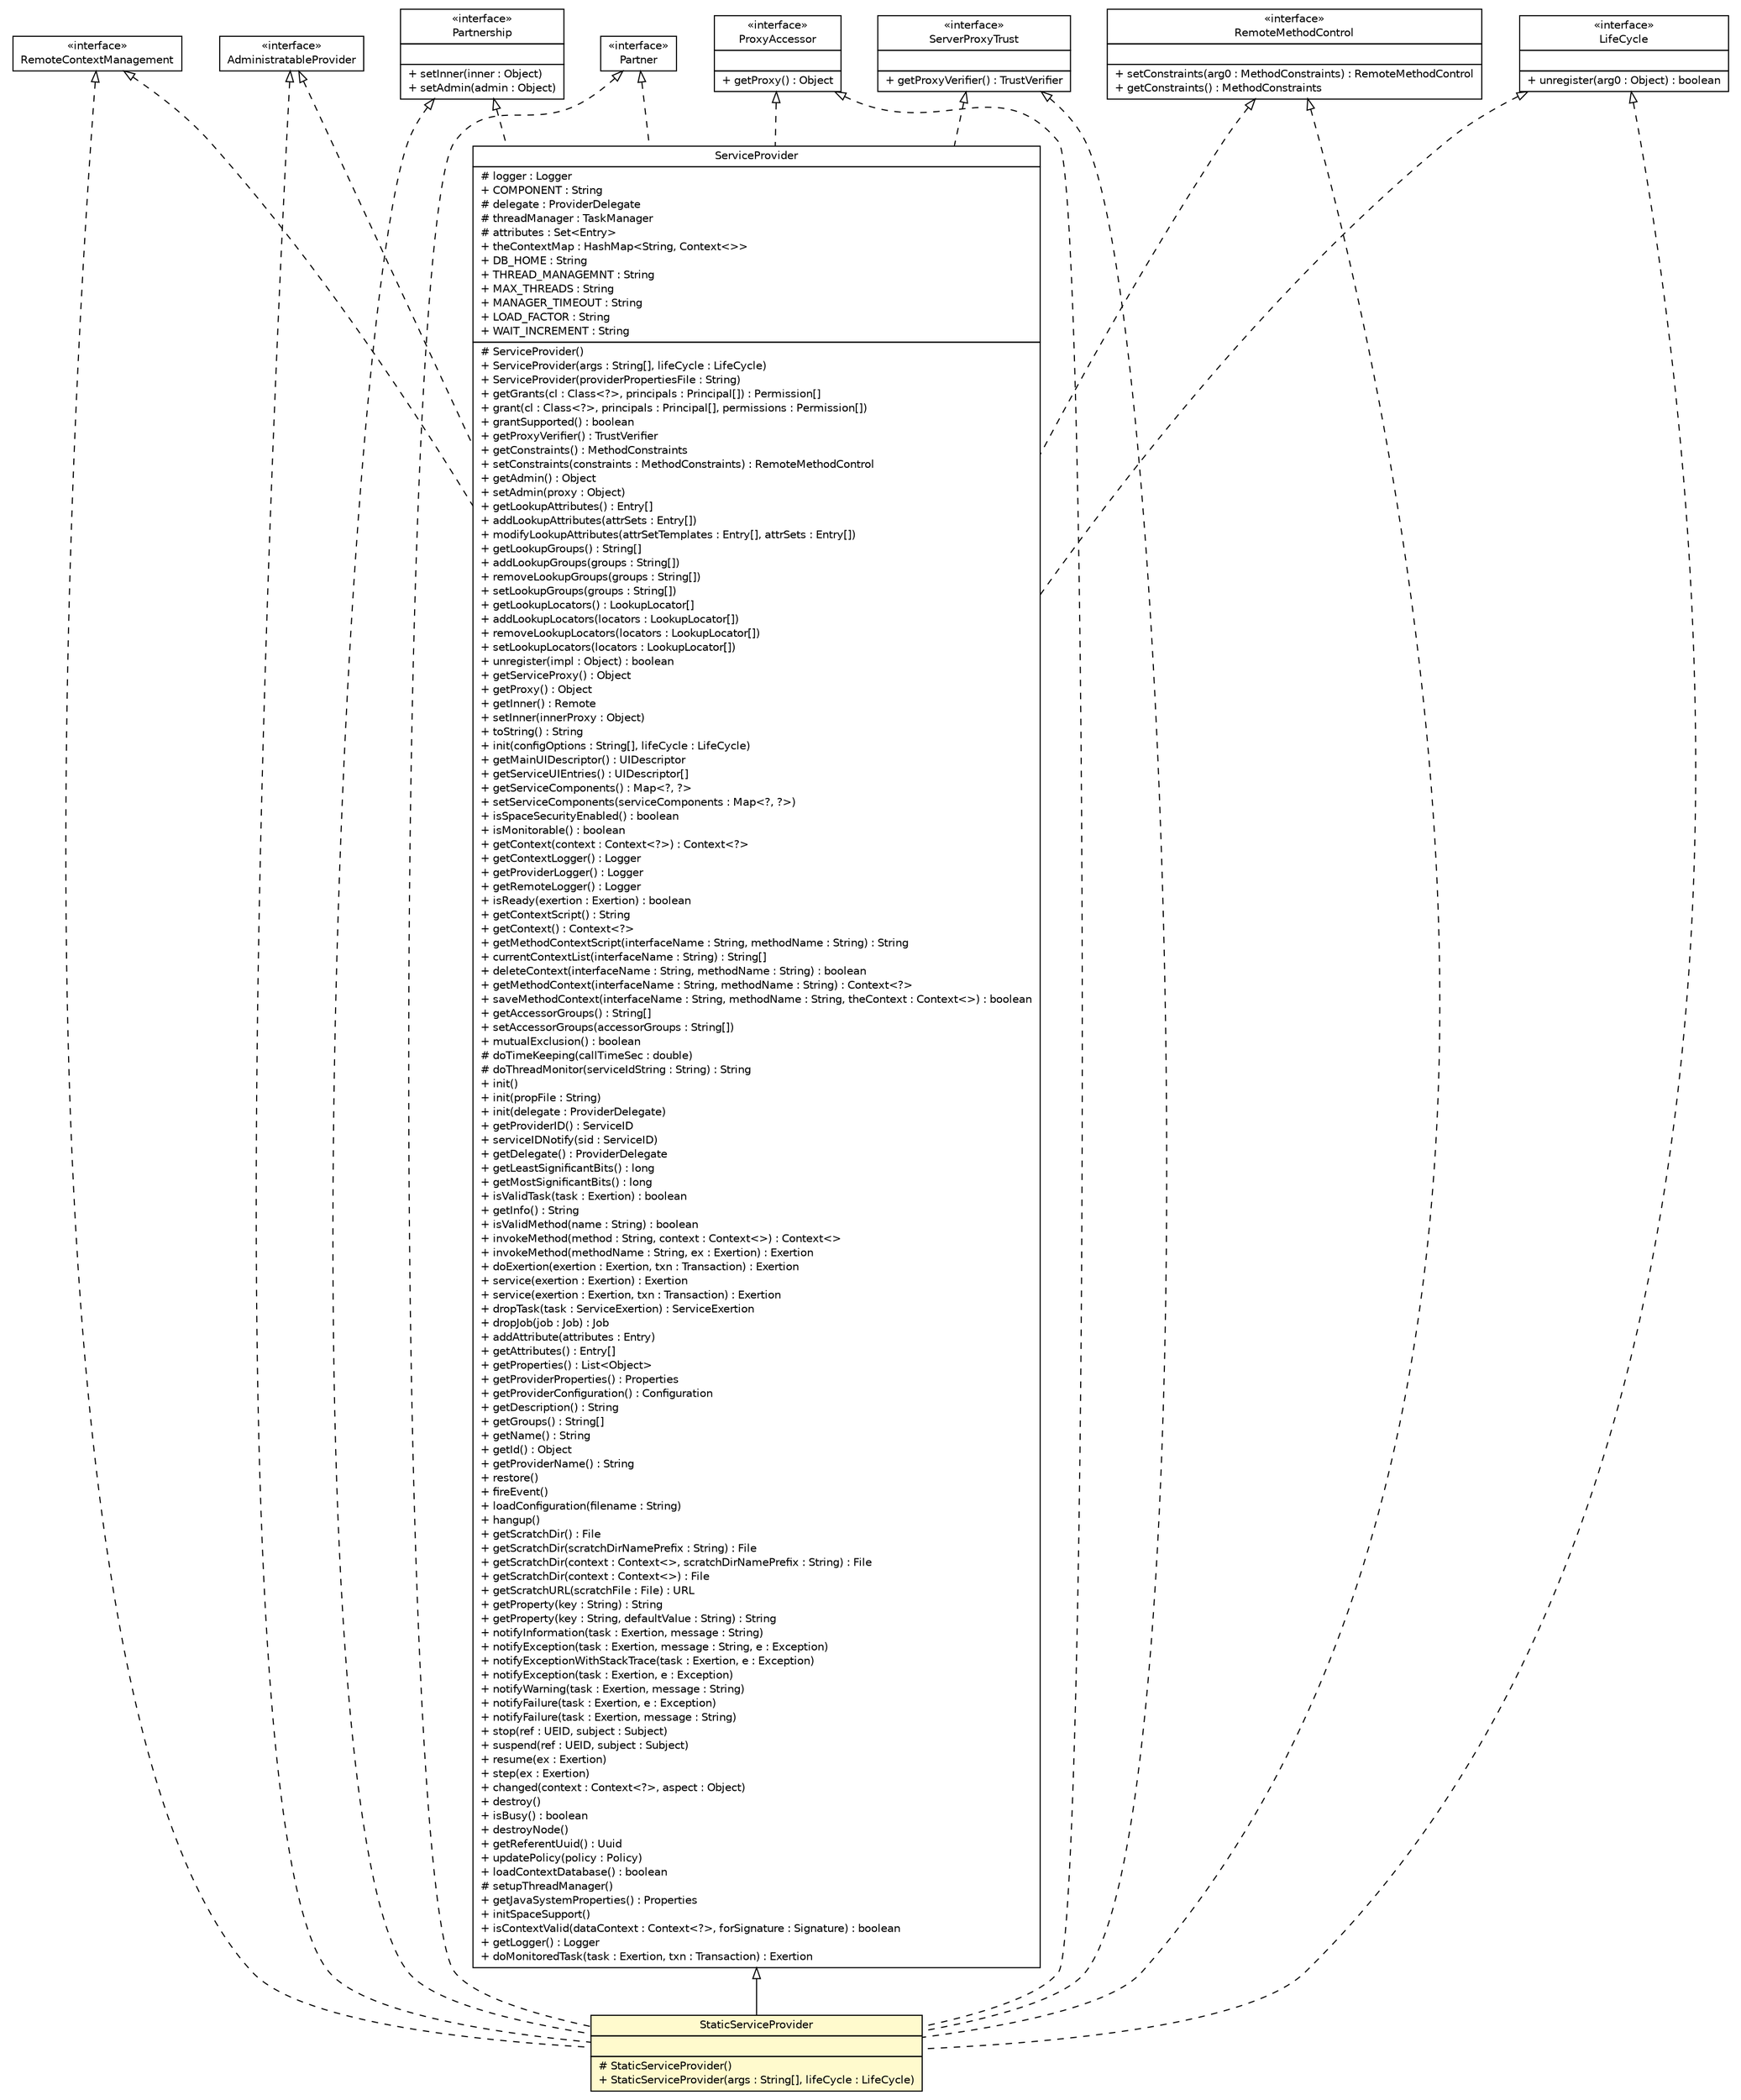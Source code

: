 #!/usr/local/bin/dot
#
# Class diagram 
# Generated by UMLGraph version R5_6 (http://www.umlgraph.org/)
#

digraph G {
	edge [fontname="Helvetica",fontsize=10,labelfontname="Helvetica",labelfontsize=10];
	node [fontname="Helvetica",fontsize=10,shape=plaintext];
	nodesep=0.25;
	ranksep=0.5;
	// sorcer.core.RemoteContextManagement
	c479271 [label=<<table title="sorcer.core.RemoteContextManagement" border="0" cellborder="1" cellspacing="0" cellpadding="2" port="p" href="../RemoteContextManagement.html">
		<tr><td><table border="0" cellspacing="0" cellpadding="1">
<tr><td align="center" balign="center"> &#171;interface&#187; </td></tr>
<tr><td align="center" balign="center"> RemoteContextManagement </td></tr>
		</table></td></tr>
		</table>>, URL="../RemoteContextManagement.html", fontname="Helvetica", fontcolor="black", fontsize=10.0];
	// sorcer.core.AdministratableProvider
	c479273 [label=<<table title="sorcer.core.AdministratableProvider" border="0" cellborder="1" cellspacing="0" cellpadding="2" port="p" href="../AdministratableProvider.html">
		<tr><td><table border="0" cellspacing="0" cellpadding="1">
<tr><td align="center" balign="center"> &#171;interface&#187; </td></tr>
<tr><td align="center" balign="center"> AdministratableProvider </td></tr>
		</table></td></tr>
		</table>>, URL="../AdministratableProvider.html", fontname="Helvetica", fontcolor="black", fontsize=10.0];
	// sorcer.core.provider.StaticServiceProvider
	c479307 [label=<<table title="sorcer.core.provider.StaticServiceProvider" border="0" cellborder="1" cellspacing="0" cellpadding="2" port="p" bgcolor="lemonChiffon" href="./StaticServiceProvider.html">
		<tr><td><table border="0" cellspacing="0" cellpadding="1">
<tr><td align="center" balign="center"> StaticServiceProvider </td></tr>
		</table></td></tr>
		<tr><td><table border="0" cellspacing="0" cellpadding="1">
<tr><td align="left" balign="left">  </td></tr>
		</table></td></tr>
		<tr><td><table border="0" cellspacing="0" cellpadding="1">
<tr><td align="left" balign="left"> # StaticServiceProvider() </td></tr>
<tr><td align="left" balign="left"> + StaticServiceProvider(args : String[], lifeCycle : LifeCycle) </td></tr>
		</table></td></tr>
		</table>>, URL="./StaticServiceProvider.html", fontname="Helvetica", fontcolor="black", fontsize=10.0];
	// sorcer.core.provider.ServiceProvider
	c479314 [label=<<table title="sorcer.core.provider.ServiceProvider" border="0" cellborder="1" cellspacing="0" cellpadding="2" port="p" href="./ServiceProvider.html">
		<tr><td><table border="0" cellspacing="0" cellpadding="1">
<tr><td align="center" balign="center"> ServiceProvider </td></tr>
		</table></td></tr>
		<tr><td><table border="0" cellspacing="0" cellpadding="1">
<tr><td align="left" balign="left"> # logger : Logger </td></tr>
<tr><td align="left" balign="left"> + COMPONENT : String </td></tr>
<tr><td align="left" balign="left"> # delegate : ProviderDelegate </td></tr>
<tr><td align="left" balign="left"> # threadManager : TaskManager </td></tr>
<tr><td align="left" balign="left"> # attributes : Set&lt;Entry&gt; </td></tr>
<tr><td align="left" balign="left"> + theContextMap : HashMap&lt;String, Context&lt;&gt;&gt; </td></tr>
<tr><td align="left" balign="left"> + DB_HOME : String </td></tr>
<tr><td align="left" balign="left"> + THREAD_MANAGEMNT : String </td></tr>
<tr><td align="left" balign="left"> + MAX_THREADS : String </td></tr>
<tr><td align="left" balign="left"> + MANAGER_TIMEOUT : String </td></tr>
<tr><td align="left" balign="left"> + LOAD_FACTOR : String </td></tr>
<tr><td align="left" balign="left"> + WAIT_INCREMENT : String </td></tr>
		</table></td></tr>
		<tr><td><table border="0" cellspacing="0" cellpadding="1">
<tr><td align="left" balign="left"> # ServiceProvider() </td></tr>
<tr><td align="left" balign="left"> + ServiceProvider(args : String[], lifeCycle : LifeCycle) </td></tr>
<tr><td align="left" balign="left"> + ServiceProvider(providerPropertiesFile : String) </td></tr>
<tr><td align="left" balign="left"> + getGrants(cl : Class&lt;?&gt;, principals : Principal[]) : Permission[] </td></tr>
<tr><td align="left" balign="left"> + grant(cl : Class&lt;?&gt;, principals : Principal[], permissions : Permission[]) </td></tr>
<tr><td align="left" balign="left"> + grantSupported() : boolean </td></tr>
<tr><td align="left" balign="left"> + getProxyVerifier() : TrustVerifier </td></tr>
<tr><td align="left" balign="left"> + getConstraints() : MethodConstraints </td></tr>
<tr><td align="left" balign="left"> + setConstraints(constraints : MethodConstraints) : RemoteMethodControl </td></tr>
<tr><td align="left" balign="left"> + getAdmin() : Object </td></tr>
<tr><td align="left" balign="left"> + setAdmin(proxy : Object) </td></tr>
<tr><td align="left" balign="left"> + getLookupAttributes() : Entry[] </td></tr>
<tr><td align="left" balign="left"> + addLookupAttributes(attrSets : Entry[]) </td></tr>
<tr><td align="left" balign="left"> + modifyLookupAttributes(attrSetTemplates : Entry[], attrSets : Entry[]) </td></tr>
<tr><td align="left" balign="left"> + getLookupGroups() : String[] </td></tr>
<tr><td align="left" balign="left"> + addLookupGroups(groups : String[]) </td></tr>
<tr><td align="left" balign="left"> + removeLookupGroups(groups : String[]) </td></tr>
<tr><td align="left" balign="left"> + setLookupGroups(groups : String[]) </td></tr>
<tr><td align="left" balign="left"> + getLookupLocators() : LookupLocator[] </td></tr>
<tr><td align="left" balign="left"> + addLookupLocators(locators : LookupLocator[]) </td></tr>
<tr><td align="left" balign="left"> + removeLookupLocators(locators : LookupLocator[]) </td></tr>
<tr><td align="left" balign="left"> + setLookupLocators(locators : LookupLocator[]) </td></tr>
<tr><td align="left" balign="left"> + unregister(impl : Object) : boolean </td></tr>
<tr><td align="left" balign="left"> + getServiceProxy() : Object </td></tr>
<tr><td align="left" balign="left"> + getProxy() : Object </td></tr>
<tr><td align="left" balign="left"> + getInner() : Remote </td></tr>
<tr><td align="left" balign="left"> + setInner(innerProxy : Object) </td></tr>
<tr><td align="left" balign="left"> + toString() : String </td></tr>
<tr><td align="left" balign="left"> + init(configOptions : String[], lifeCycle : LifeCycle) </td></tr>
<tr><td align="left" balign="left"> + getMainUIDescriptor() : UIDescriptor </td></tr>
<tr><td align="left" balign="left"> + getServiceUIEntries() : UIDescriptor[] </td></tr>
<tr><td align="left" balign="left"> + getServiceComponents() : Map&lt;?, ?&gt; </td></tr>
<tr><td align="left" balign="left"> + setServiceComponents(serviceComponents : Map&lt;?, ?&gt;) </td></tr>
<tr><td align="left" balign="left"> + isSpaceSecurityEnabled() : boolean </td></tr>
<tr><td align="left" balign="left"> + isMonitorable() : boolean </td></tr>
<tr><td align="left" balign="left"> + getContext(context : Context&lt;?&gt;) : Context&lt;?&gt; </td></tr>
<tr><td align="left" balign="left"> + getContextLogger() : Logger </td></tr>
<tr><td align="left" balign="left"> + getProviderLogger() : Logger </td></tr>
<tr><td align="left" balign="left"> + getRemoteLogger() : Logger </td></tr>
<tr><td align="left" balign="left"> + isReady(exertion : Exertion) : boolean </td></tr>
<tr><td align="left" balign="left"> + getContextScript() : String </td></tr>
<tr><td align="left" balign="left"> + getContext() : Context&lt;?&gt; </td></tr>
<tr><td align="left" balign="left"> + getMethodContextScript(interfaceName : String, methodName : String) : String </td></tr>
<tr><td align="left" balign="left"> + currentContextList(interfaceName : String) : String[] </td></tr>
<tr><td align="left" balign="left"> + deleteContext(interfaceName : String, methodName : String) : boolean </td></tr>
<tr><td align="left" balign="left"> + getMethodContext(interfaceName : String, methodName : String) : Context&lt;?&gt; </td></tr>
<tr><td align="left" balign="left"> + saveMethodContext(interfaceName : String, methodName : String, theContext : Context&lt;&gt;) : boolean </td></tr>
<tr><td align="left" balign="left"> + getAccessorGroups() : String[] </td></tr>
<tr><td align="left" balign="left"> + setAccessorGroups(accessorGroups : String[]) </td></tr>
<tr><td align="left" balign="left"> + mutualExclusion() : boolean </td></tr>
<tr><td align="left" balign="left"> # doTimeKeeping(callTimeSec : double) </td></tr>
<tr><td align="left" balign="left"> # doThreadMonitor(serviceIdString : String) : String </td></tr>
<tr><td align="left" balign="left"> + init() </td></tr>
<tr><td align="left" balign="left"> + init(propFile : String) </td></tr>
<tr><td align="left" balign="left"> + init(delegate : ProviderDelegate) </td></tr>
<tr><td align="left" balign="left"> + getProviderID() : ServiceID </td></tr>
<tr><td align="left" balign="left"> + serviceIDNotify(sid : ServiceID) </td></tr>
<tr><td align="left" balign="left"> + getDelegate() : ProviderDelegate </td></tr>
<tr><td align="left" balign="left"> + getLeastSignificantBits() : long </td></tr>
<tr><td align="left" balign="left"> + getMostSignificantBits() : long </td></tr>
<tr><td align="left" balign="left"> + isValidTask(task : Exertion) : boolean </td></tr>
<tr><td align="left" balign="left"> + getInfo() : String </td></tr>
<tr><td align="left" balign="left"> + isValidMethod(name : String) : boolean </td></tr>
<tr><td align="left" balign="left"> + invokeMethod(method : String, context : Context&lt;&gt;) : Context&lt;&gt; </td></tr>
<tr><td align="left" balign="left"> + invokeMethod(methodName : String, ex : Exertion) : Exertion </td></tr>
<tr><td align="left" balign="left"> + doExertion(exertion : Exertion, txn : Transaction) : Exertion </td></tr>
<tr><td align="left" balign="left"> + service(exertion : Exertion) : Exertion </td></tr>
<tr><td align="left" balign="left"> + service(exertion : Exertion, txn : Transaction) : Exertion </td></tr>
<tr><td align="left" balign="left"> + dropTask(task : ServiceExertion) : ServiceExertion </td></tr>
<tr><td align="left" balign="left"> + dropJob(job : Job) : Job </td></tr>
<tr><td align="left" balign="left"> + addAttribute(attributes : Entry) </td></tr>
<tr><td align="left" balign="left"> + getAttributes() : Entry[] </td></tr>
<tr><td align="left" balign="left"> + getProperties() : List&lt;Object&gt; </td></tr>
<tr><td align="left" balign="left"> + getProviderProperties() : Properties </td></tr>
<tr><td align="left" balign="left"> + getProviderConfiguration() : Configuration </td></tr>
<tr><td align="left" balign="left"> + getDescription() : String </td></tr>
<tr><td align="left" balign="left"> + getGroups() : String[] </td></tr>
<tr><td align="left" balign="left"> + getName() : String </td></tr>
<tr><td align="left" balign="left"> + getId() : Object </td></tr>
<tr><td align="left" balign="left"> + getProviderName() : String </td></tr>
<tr><td align="left" balign="left"> + restore() </td></tr>
<tr><td align="left" balign="left"> + fireEvent() </td></tr>
<tr><td align="left" balign="left"> + loadConfiguration(filename : String) </td></tr>
<tr><td align="left" balign="left"> + hangup() </td></tr>
<tr><td align="left" balign="left"> + getScratchDir() : File </td></tr>
<tr><td align="left" balign="left"> + getScratchDir(scratchDirNamePrefix : String) : File </td></tr>
<tr><td align="left" balign="left"> + getScratchDir(context : Context&lt;&gt;, scratchDirNamePrefix : String) : File </td></tr>
<tr><td align="left" balign="left"> + getScratchDir(context : Context&lt;&gt;) : File </td></tr>
<tr><td align="left" balign="left"> + getScratchURL(scratchFile : File) : URL </td></tr>
<tr><td align="left" balign="left"> + getProperty(key : String) : String </td></tr>
<tr><td align="left" balign="left"> + getProperty(key : String, defaultValue : String) : String </td></tr>
<tr><td align="left" balign="left"> + notifyInformation(task : Exertion, message : String) </td></tr>
<tr><td align="left" balign="left"> + notifyException(task : Exertion, message : String, e : Exception) </td></tr>
<tr><td align="left" balign="left"> + notifyExceptionWithStackTrace(task : Exertion, e : Exception) </td></tr>
<tr><td align="left" balign="left"> + notifyException(task : Exertion, e : Exception) </td></tr>
<tr><td align="left" balign="left"> + notifyWarning(task : Exertion, message : String) </td></tr>
<tr><td align="left" balign="left"> + notifyFailure(task : Exertion, e : Exception) </td></tr>
<tr><td align="left" balign="left"> + notifyFailure(task : Exertion, message : String) </td></tr>
<tr><td align="left" balign="left"> + stop(ref : UEID, subject : Subject) </td></tr>
<tr><td align="left" balign="left"> + suspend(ref : UEID, subject : Subject) </td></tr>
<tr><td align="left" balign="left"> + resume(ex : Exertion) </td></tr>
<tr><td align="left" balign="left"> + step(ex : Exertion) </td></tr>
<tr><td align="left" balign="left"> + changed(context : Context&lt;?&gt;, aspect : Object) </td></tr>
<tr><td align="left" balign="left"> + destroy() </td></tr>
<tr><td align="left" balign="left"> + isBusy() : boolean </td></tr>
<tr><td align="left" balign="left"> + destroyNode() </td></tr>
<tr><td align="left" balign="left"> + getReferentUuid() : Uuid </td></tr>
<tr><td align="left" balign="left"> + updatePolicy(policy : Policy) </td></tr>
<tr><td align="left" balign="left"> + loadContextDatabase() : boolean </td></tr>
<tr><td align="left" balign="left"> # setupThreadManager() </td></tr>
<tr><td align="left" balign="left"> + getJavaSystemProperties() : Properties </td></tr>
<tr><td align="left" balign="left"> + initSpaceSupport() </td></tr>
<tr><td align="left" balign="left"> + isContextValid(dataContext : Context&lt;?&gt;, forSignature : Signature) : boolean </td></tr>
<tr><td align="left" balign="left"> + getLogger() : Logger </td></tr>
<tr><td align="left" balign="left"> + doMonitoredTask(task : Exertion, txn : Transaction) : Exertion </td></tr>
		</table></td></tr>
		</table>>, URL="./ServiceProvider.html", fontname="Helvetica", fontcolor="black", fontsize=10.0];
	// sorcer.core.proxy.Partnership
	c479333 [label=<<table title="sorcer.core.proxy.Partnership" border="0" cellborder="1" cellspacing="0" cellpadding="2" port="p" href="../proxy/Partnership.html">
		<tr><td><table border="0" cellspacing="0" cellpadding="1">
<tr><td align="center" balign="center"> &#171;interface&#187; </td></tr>
<tr><td align="center" balign="center"> Partnership </td></tr>
		</table></td></tr>
		<tr><td><table border="0" cellspacing="0" cellpadding="1">
<tr><td align="left" balign="left">  </td></tr>
		</table></td></tr>
		<tr><td><table border="0" cellspacing="0" cellpadding="1">
<tr><td align="left" balign="left"> + setInner(inner : Object) </td></tr>
<tr><td align="left" balign="left"> + setAdmin(admin : Object) </td></tr>
		</table></td></tr>
		</table>>, URL="../proxy/Partnership.html", fontname="Helvetica", fontcolor="black", fontsize=10.0];
	// sorcer.core.proxy.Partner
	c479335 [label=<<table title="sorcer.core.proxy.Partner" border="0" cellborder="1" cellspacing="0" cellpadding="2" port="p" href="../proxy/Partner.html">
		<tr><td><table border="0" cellspacing="0" cellpadding="1">
<tr><td align="center" balign="center"> &#171;interface&#187; </td></tr>
<tr><td align="center" balign="center"> Partner </td></tr>
		</table></td></tr>
		</table>>, URL="../proxy/Partner.html", fontname="Helvetica", fontcolor="black", fontsize=10.0];
	//sorcer.core.provider.StaticServiceProvider extends sorcer.core.provider.ServiceProvider
	c479314:p -> c479307:p [dir=back,arrowtail=empty];
	//sorcer.core.provider.StaticServiceProvider implements sorcer.core.AdministratableProvider
	c479273:p -> c479307:p [dir=back,arrowtail=empty,style=dashed];
	//sorcer.core.provider.StaticServiceProvider implements net.jini.export.ProxyAccessor
	c479868:p -> c479307:p [dir=back,arrowtail=empty,style=dashed];
	//sorcer.core.provider.StaticServiceProvider implements net.jini.security.proxytrust.ServerProxyTrust
	c479869:p -> c479307:p [dir=back,arrowtail=empty,style=dashed];
	//sorcer.core.provider.StaticServiceProvider implements net.jini.core.constraint.RemoteMethodControl
	c479870:p -> c479307:p [dir=back,arrowtail=empty,style=dashed];
	//sorcer.core.provider.StaticServiceProvider implements com.sun.jini.start.LifeCycle
	c479871:p -> c479307:p [dir=back,arrowtail=empty,style=dashed];
	//sorcer.core.provider.StaticServiceProvider implements sorcer.core.proxy.Partner
	c479335:p -> c479307:p [dir=back,arrowtail=empty,style=dashed];
	//sorcer.core.provider.StaticServiceProvider implements sorcer.core.proxy.Partnership
	c479333:p -> c479307:p [dir=back,arrowtail=empty,style=dashed];
	//sorcer.core.provider.StaticServiceProvider implements sorcer.core.RemoteContextManagement
	c479271:p -> c479307:p [dir=back,arrowtail=empty,style=dashed];
	//sorcer.core.provider.ServiceProvider implements sorcer.core.AdministratableProvider
	c479273:p -> c479314:p [dir=back,arrowtail=empty,style=dashed];
	//sorcer.core.provider.ServiceProvider implements net.jini.export.ProxyAccessor
	c479868:p -> c479314:p [dir=back,arrowtail=empty,style=dashed];
	//sorcer.core.provider.ServiceProvider implements net.jini.security.proxytrust.ServerProxyTrust
	c479869:p -> c479314:p [dir=back,arrowtail=empty,style=dashed];
	//sorcer.core.provider.ServiceProvider implements net.jini.core.constraint.RemoteMethodControl
	c479870:p -> c479314:p [dir=back,arrowtail=empty,style=dashed];
	//sorcer.core.provider.ServiceProvider implements com.sun.jini.start.LifeCycle
	c479871:p -> c479314:p [dir=back,arrowtail=empty,style=dashed];
	//sorcer.core.provider.ServiceProvider implements sorcer.core.proxy.Partner
	c479335:p -> c479314:p [dir=back,arrowtail=empty,style=dashed];
	//sorcer.core.provider.ServiceProvider implements sorcer.core.proxy.Partnership
	c479333:p -> c479314:p [dir=back,arrowtail=empty,style=dashed];
	//sorcer.core.provider.ServiceProvider implements sorcer.core.RemoteContextManagement
	c479271:p -> c479314:p [dir=back,arrowtail=empty,style=dashed];
	// net.jini.export.ProxyAccessor
	c479868 [label=<<table title="net.jini.export.ProxyAccessor" border="0" cellborder="1" cellspacing="0" cellpadding="2" port="p" href="https://river.apache.org/doc/api/net/jini/export/ProxyAccessor.html">
		<tr><td><table border="0" cellspacing="0" cellpadding="1">
<tr><td align="center" balign="center"> &#171;interface&#187; </td></tr>
<tr><td align="center" balign="center"> ProxyAccessor </td></tr>
		</table></td></tr>
		<tr><td><table border="0" cellspacing="0" cellpadding="1">
<tr><td align="left" balign="left">  </td></tr>
		</table></td></tr>
		<tr><td><table border="0" cellspacing="0" cellpadding="1">
<tr><td align="left" balign="left"> + getProxy() : Object </td></tr>
		</table></td></tr>
		</table>>, URL="https://river.apache.org/doc/api/net/jini/export/ProxyAccessor.html", fontname="Helvetica", fontcolor="black", fontsize=10.0];
	// com.sun.jini.start.LifeCycle
	c479871 [label=<<table title="com.sun.jini.start.LifeCycle" border="0" cellborder="1" cellspacing="0" cellpadding="2" port="p" href="https://river.apache.org/doc/api/com/sun/jini/start/LifeCycle.html">
		<tr><td><table border="0" cellspacing="0" cellpadding="1">
<tr><td align="center" balign="center"> &#171;interface&#187; </td></tr>
<tr><td align="center" balign="center"> LifeCycle </td></tr>
		</table></td></tr>
		<tr><td><table border="0" cellspacing="0" cellpadding="1">
<tr><td align="left" balign="left">  </td></tr>
		</table></td></tr>
		<tr><td><table border="0" cellspacing="0" cellpadding="1">
<tr><td align="left" balign="left"> + unregister(arg0 : Object) : boolean </td></tr>
		</table></td></tr>
		</table>>, URL="https://river.apache.org/doc/api/com/sun/jini/start/LifeCycle.html", fontname="Helvetica", fontcolor="black", fontsize=10.0];
	// net.jini.security.proxytrust.ServerProxyTrust
	c479869 [label=<<table title="net.jini.security.proxytrust.ServerProxyTrust" border="0" cellborder="1" cellspacing="0" cellpadding="2" port="p" href="https://river.apache.org/doc/api/net/jini/security/proxytrust/ServerProxyTrust.html">
		<tr><td><table border="0" cellspacing="0" cellpadding="1">
<tr><td align="center" balign="center"> &#171;interface&#187; </td></tr>
<tr><td align="center" balign="center"> ServerProxyTrust </td></tr>
		</table></td></tr>
		<tr><td><table border="0" cellspacing="0" cellpadding="1">
<tr><td align="left" balign="left">  </td></tr>
		</table></td></tr>
		<tr><td><table border="0" cellspacing="0" cellpadding="1">
<tr><td align="left" balign="left"> + getProxyVerifier() : TrustVerifier </td></tr>
		</table></td></tr>
		</table>>, URL="https://river.apache.org/doc/api/net/jini/security/proxytrust/ServerProxyTrust.html", fontname="Helvetica", fontcolor="black", fontsize=10.0];
	// net.jini.core.constraint.RemoteMethodControl
	c479870 [label=<<table title="net.jini.core.constraint.RemoteMethodControl" border="0" cellborder="1" cellspacing="0" cellpadding="2" port="p" href="https://river.apache.org/doc/api/net/jini/core/constraint/RemoteMethodControl.html">
		<tr><td><table border="0" cellspacing="0" cellpadding="1">
<tr><td align="center" balign="center"> &#171;interface&#187; </td></tr>
<tr><td align="center" balign="center"> RemoteMethodControl </td></tr>
		</table></td></tr>
		<tr><td><table border="0" cellspacing="0" cellpadding="1">
<tr><td align="left" balign="left">  </td></tr>
		</table></td></tr>
		<tr><td><table border="0" cellspacing="0" cellpadding="1">
<tr><td align="left" balign="left"> + setConstraints(arg0 : MethodConstraints) : RemoteMethodControl </td></tr>
<tr><td align="left" balign="left"> + getConstraints() : MethodConstraints </td></tr>
		</table></td></tr>
		</table>>, URL="https://river.apache.org/doc/api/net/jini/core/constraint/RemoteMethodControl.html", fontname="Helvetica", fontcolor="black", fontsize=10.0];
}

